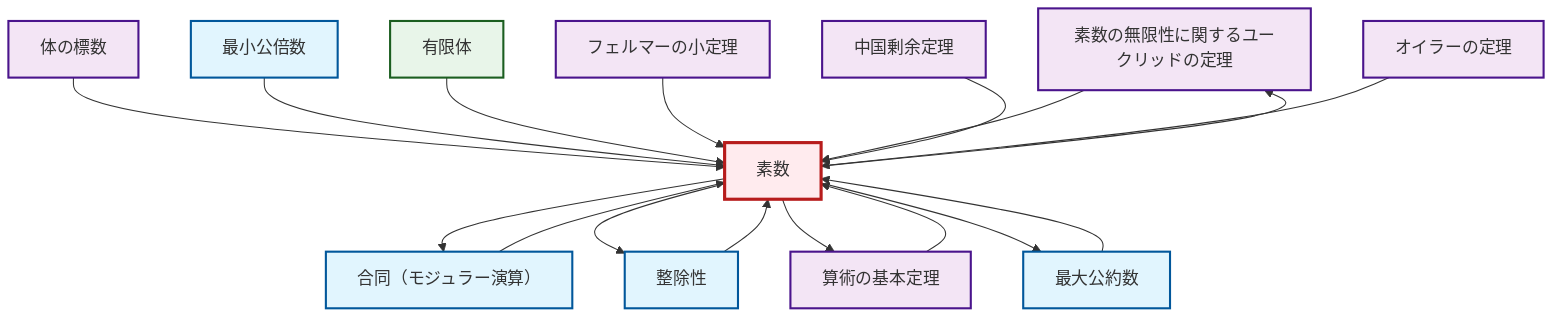 graph TD
    classDef definition fill:#e1f5fe,stroke:#01579b,stroke-width:2px
    classDef theorem fill:#f3e5f5,stroke:#4a148c,stroke-width:2px
    classDef axiom fill:#fff3e0,stroke:#e65100,stroke-width:2px
    classDef example fill:#e8f5e9,stroke:#1b5e20,stroke-width:2px
    classDef current fill:#ffebee,stroke:#b71c1c,stroke-width:3px
    thm-euclid-infinitude-primes["素数の無限性に関するユークリッドの定理"]:::theorem
    thm-field-characteristic["体の標数"]:::theorem
    def-lcm["最小公倍数"]:::definition
    thm-fermat-little["フェルマーの小定理"]:::theorem
    def-congruence["合同（モジュラー演算）"]:::definition
    ex-finite-field["有限体"]:::example
    thm-fundamental-arithmetic["算術の基本定理"]:::theorem
    thm-chinese-remainder["中国剰余定理"]:::theorem
    def-prime["素数"]:::definition
    thm-euler["オイラーの定理"]:::theorem
    def-divisibility["整除性"]:::definition
    def-gcd["最大公約数"]:::definition
    def-prime --> def-congruence
    thm-field-characteristic --> def-prime
    def-lcm --> def-prime
    def-congruence --> def-prime
    def-prime --> thm-euclid-infinitude-primes
    ex-finite-field --> def-prime
    def-prime --> def-divisibility
    thm-fermat-little --> def-prime
    thm-euclid-infinitude-primes --> def-prime
    def-divisibility --> def-prime
    thm-fundamental-arithmetic --> def-prime
    def-gcd --> def-prime
    def-prime --> thm-fundamental-arithmetic
    thm-chinese-remainder --> def-prime
    def-prime --> def-gcd
    thm-euler --> def-prime
    class def-prime current